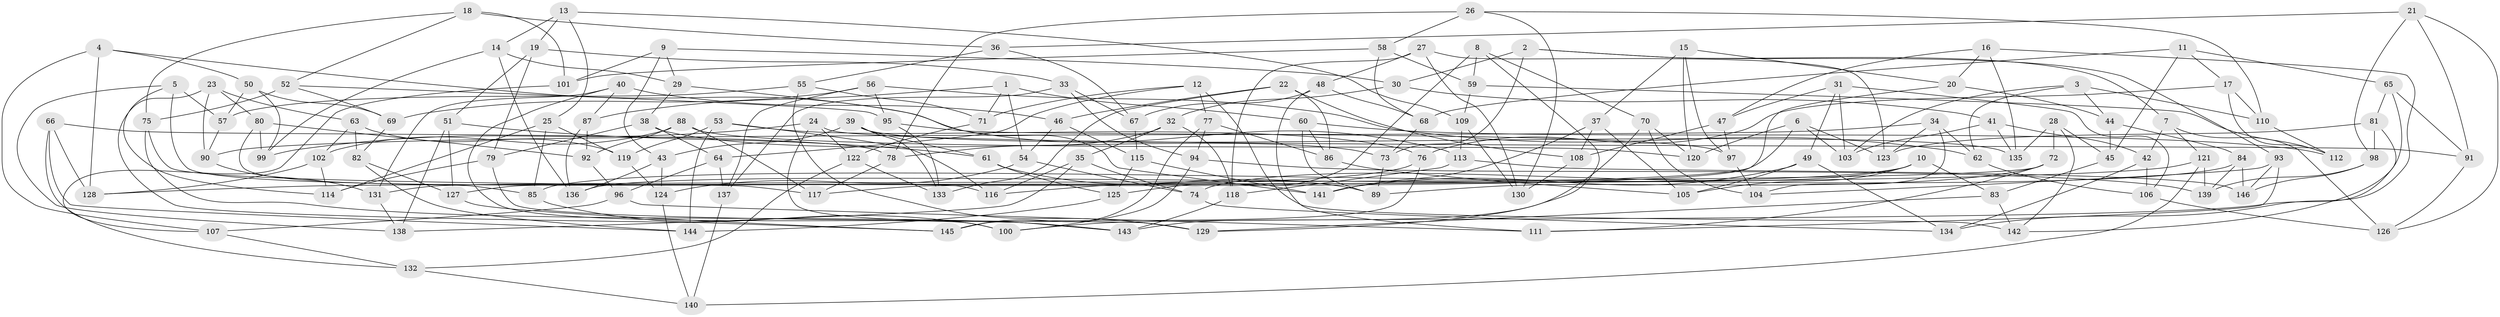 // Generated by graph-tools (version 1.1) at 2025/16/03/09/25 04:16:36]
// undirected, 146 vertices, 292 edges
graph export_dot {
graph [start="1"]
  node [color=gray90,style=filled];
  1;
  2;
  3;
  4;
  5;
  6;
  7;
  8;
  9;
  10;
  11;
  12;
  13;
  14;
  15;
  16;
  17;
  18;
  19;
  20;
  21;
  22;
  23;
  24;
  25;
  26;
  27;
  28;
  29;
  30;
  31;
  32;
  33;
  34;
  35;
  36;
  37;
  38;
  39;
  40;
  41;
  42;
  43;
  44;
  45;
  46;
  47;
  48;
  49;
  50;
  51;
  52;
  53;
  54;
  55;
  56;
  57;
  58;
  59;
  60;
  61;
  62;
  63;
  64;
  65;
  66;
  67;
  68;
  69;
  70;
  71;
  72;
  73;
  74;
  75;
  76;
  77;
  78;
  79;
  80;
  81;
  82;
  83;
  84;
  85;
  86;
  87;
  88;
  89;
  90;
  91;
  92;
  93;
  94;
  95;
  96;
  97;
  98;
  99;
  100;
  101;
  102;
  103;
  104;
  105;
  106;
  107;
  108;
  109;
  110;
  111;
  112;
  113;
  114;
  115;
  116;
  117;
  118;
  119;
  120;
  121;
  122;
  123;
  124;
  125;
  126;
  127;
  128;
  129;
  130;
  131;
  132;
  133;
  134;
  135;
  136;
  137;
  138;
  139;
  140;
  141;
  142;
  143;
  144;
  145;
  146;
  1 -- 87;
  1 -- 60;
  1 -- 54;
  1 -- 71;
  2 -- 93;
  2 -- 30;
  2 -- 7;
  2 -- 73;
  3 -- 62;
  3 -- 103;
  3 -- 44;
  3 -- 110;
  4 -- 107;
  4 -- 128;
  4 -- 113;
  4 -- 50;
  5 -- 138;
  5 -- 57;
  5 -- 116;
  5 -- 114;
  6 -- 120;
  6 -- 127;
  6 -- 103;
  6 -- 123;
  7 -- 126;
  7 -- 121;
  7 -- 42;
  8 -- 70;
  8 -- 59;
  8 -- 129;
  8 -- 125;
  9 -- 101;
  9 -- 30;
  9 -- 29;
  9 -- 43;
  10 -- 83;
  10 -- 136;
  10 -- 105;
  10 -- 74;
  11 -- 45;
  11 -- 68;
  11 -- 65;
  11 -- 17;
  12 -- 142;
  12 -- 77;
  12 -- 71;
  12 -- 64;
  13 -- 109;
  13 -- 14;
  13 -- 19;
  13 -- 25;
  14 -- 29;
  14 -- 99;
  14 -- 136;
  15 -- 20;
  15 -- 37;
  15 -- 120;
  15 -- 97;
  16 -- 134;
  16 -- 135;
  16 -- 20;
  16 -- 47;
  17 -- 112;
  17 -- 110;
  17 -- 76;
  18 -- 52;
  18 -- 75;
  18 -- 101;
  18 -- 36;
  19 -- 79;
  19 -- 33;
  19 -- 51;
  20 -- 44;
  20 -- 117;
  21 -- 91;
  21 -- 126;
  21 -- 36;
  21 -- 98;
  22 -- 86;
  22 -- 46;
  22 -- 108;
  22 -- 133;
  23 -- 63;
  23 -- 90;
  23 -- 145;
  23 -- 80;
  24 -- 122;
  24 -- 91;
  24 -- 143;
  24 -- 99;
  25 -- 119;
  25 -- 114;
  25 -- 85;
  26 -- 110;
  26 -- 78;
  26 -- 130;
  26 -- 58;
  27 -- 130;
  27 -- 118;
  27 -- 123;
  27 -- 48;
  28 -- 142;
  28 -- 72;
  28 -- 45;
  28 -- 135;
  29 -- 38;
  29 -- 141;
  30 -- 32;
  30 -- 41;
  31 -- 106;
  31 -- 47;
  31 -- 49;
  31 -- 103;
  32 -- 35;
  32 -- 78;
  32 -- 118;
  33 -- 137;
  33 -- 67;
  33 -- 94;
  34 -- 104;
  34 -- 123;
  34 -- 90;
  34 -- 62;
  35 -- 74;
  35 -- 116;
  35 -- 138;
  36 -- 67;
  36 -- 55;
  37 -- 105;
  37 -- 108;
  37 -- 141;
  38 -- 73;
  38 -- 64;
  38 -- 79;
  39 -- 43;
  39 -- 61;
  39 -- 135;
  39 -- 133;
  40 -- 131;
  40 -- 100;
  40 -- 87;
  40 -- 46;
  41 -- 135;
  41 -- 42;
  41 -- 103;
  42 -- 134;
  42 -- 106;
  43 -- 136;
  43 -- 124;
  44 -- 84;
  44 -- 45;
  45 -- 83;
  46 -- 115;
  46 -- 54;
  47 -- 108;
  47 -- 97;
  48 -- 111;
  48 -- 68;
  48 -- 67;
  49 -- 105;
  49 -- 141;
  49 -- 134;
  50 -- 69;
  50 -- 57;
  50 -- 99;
  51 -- 127;
  51 -- 61;
  51 -- 138;
  52 -- 69;
  52 -- 75;
  52 -- 95;
  53 -- 119;
  53 -- 76;
  53 -- 144;
  53 -- 116;
  54 -- 124;
  54 -- 74;
  55 -- 71;
  55 -- 129;
  55 -- 57;
  56 -- 69;
  56 -- 95;
  56 -- 137;
  56 -- 62;
  57 -- 90;
  58 -- 59;
  58 -- 101;
  58 -- 68;
  59 -- 109;
  59 -- 112;
  60 -- 112;
  60 -- 89;
  60 -- 86;
  61 -- 125;
  61 -- 89;
  62 -- 106;
  63 -- 102;
  63 -- 119;
  63 -- 82;
  64 -- 96;
  64 -- 137;
  65 -- 91;
  65 -- 100;
  65 -- 81;
  66 -- 78;
  66 -- 132;
  66 -- 128;
  66 -- 144;
  67 -- 115;
  68 -- 73;
  69 -- 82;
  70 -- 120;
  70 -- 143;
  70 -- 104;
  71 -- 122;
  72 -- 131;
  72 -- 111;
  72 -- 89;
  73 -- 89;
  74 -- 134;
  75 -- 117;
  75 -- 143;
  76 -- 145;
  76 -- 116;
  77 -- 86;
  77 -- 94;
  77 -- 145;
  78 -- 117;
  79 -- 114;
  79 -- 129;
  80 -- 99;
  80 -- 85;
  80 -- 92;
  81 -- 98;
  81 -- 123;
  81 -- 142;
  82 -- 144;
  82 -- 127;
  83 -- 142;
  83 -- 129;
  84 -- 85;
  84 -- 139;
  84 -- 146;
  85 -- 100;
  86 -- 105;
  87 -- 136;
  87 -- 92;
  88 -- 102;
  88 -- 120;
  88 -- 117;
  88 -- 92;
  90 -- 131;
  91 -- 126;
  92 -- 96;
  93 -- 104;
  93 -- 111;
  93 -- 146;
  94 -- 100;
  94 -- 139;
  95 -- 133;
  95 -- 97;
  96 -- 107;
  96 -- 111;
  97 -- 104;
  98 -- 139;
  98 -- 146;
  101 -- 107;
  102 -- 114;
  102 -- 128;
  106 -- 126;
  107 -- 132;
  108 -- 130;
  109 -- 113;
  109 -- 130;
  110 -- 112;
  113 -- 146;
  113 -- 118;
  115 -- 141;
  115 -- 125;
  118 -- 143;
  119 -- 124;
  121 -- 139;
  121 -- 140;
  121 -- 128;
  122 -- 133;
  122 -- 132;
  124 -- 140;
  125 -- 144;
  127 -- 145;
  131 -- 138;
  132 -- 140;
  137 -- 140;
}
